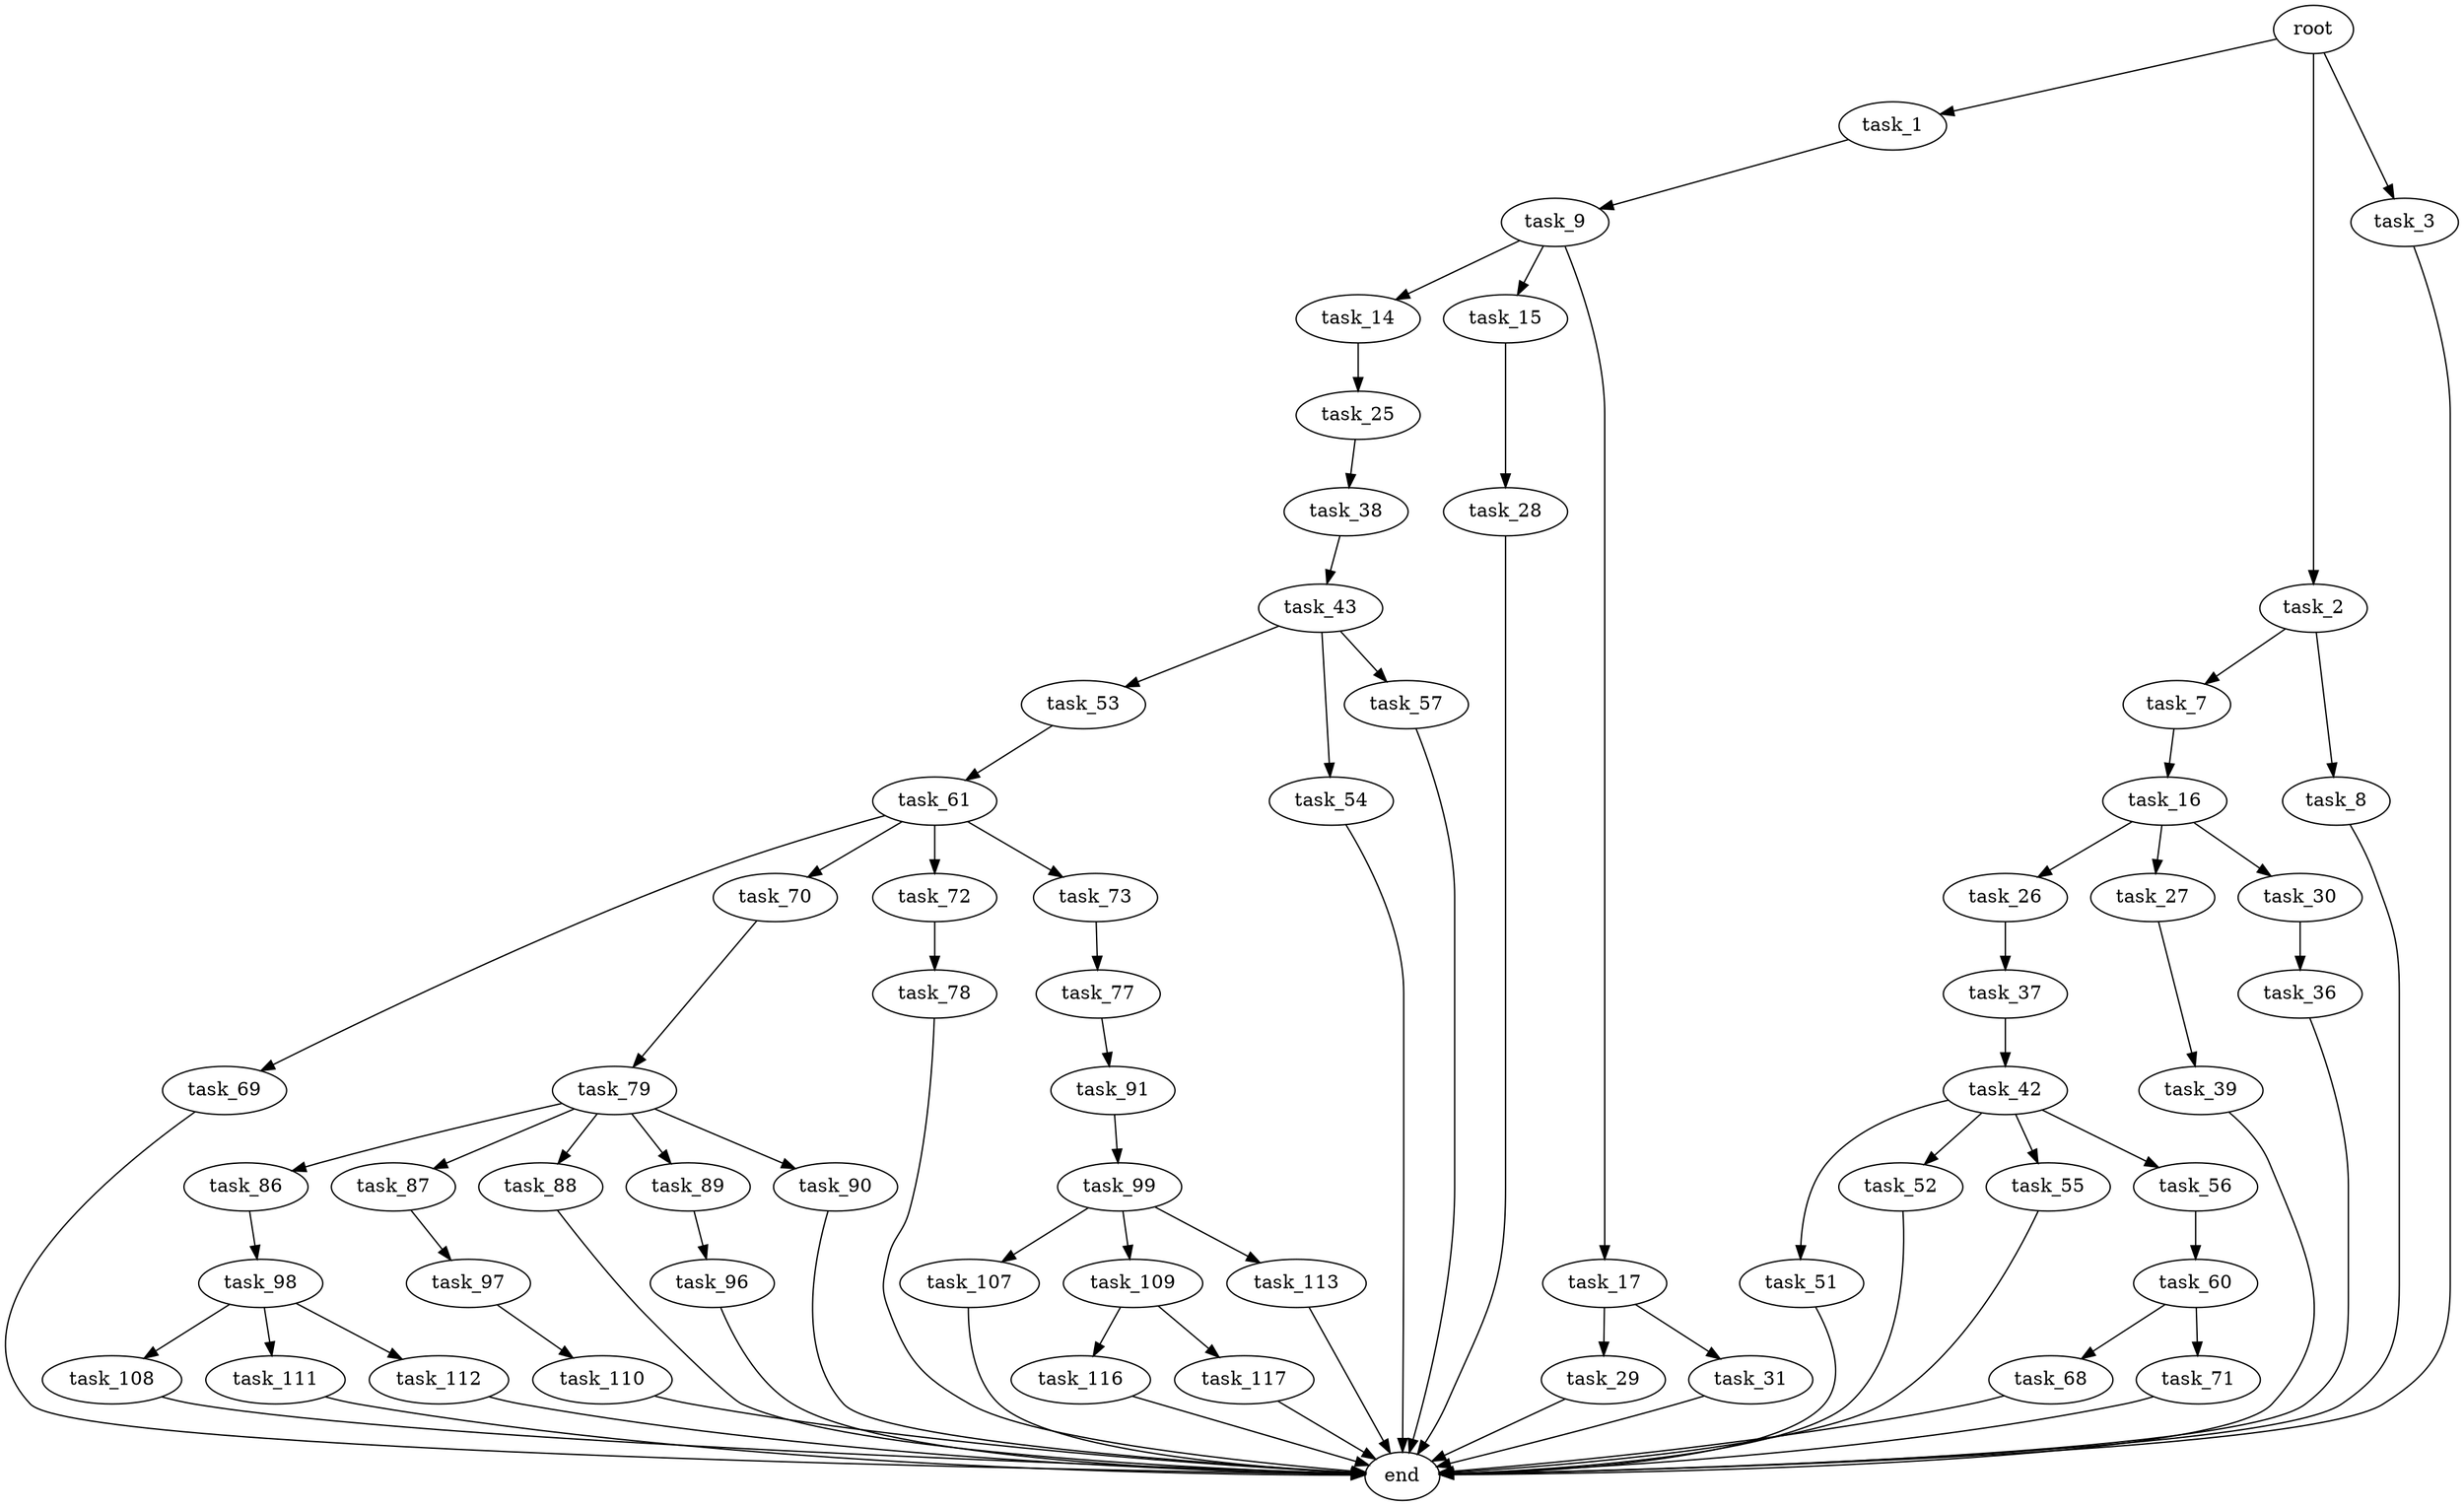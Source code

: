 digraph G {
  root [size="0.000000"];
  task_1 [size="13401602623.000000"];
  task_2 [size="134217728000.000000"];
  task_3 [size="3457851800.000000"];
  task_9 [size="8733674781.000000"];
  task_7 [size="1073741824000.000000"];
  task_8 [size="4428874478.000000"];
  end [size="0.000000"];
  task_16 [size="1681496226.000000"];
  task_14 [size="153987228230.000000"];
  task_15 [size="1073741824000.000000"];
  task_17 [size="26742912091.000000"];
  task_25 [size="28991029248.000000"];
  task_28 [size="1073741824000.000000"];
  task_26 [size="110952088723.000000"];
  task_27 [size="221177813634.000000"];
  task_30 [size="28991029248.000000"];
  task_29 [size="782757789696.000000"];
  task_31 [size="799617914952.000000"];
  task_38 [size="549755813888.000000"];
  task_37 [size="242058971047.000000"];
  task_39 [size="368293445632.000000"];
  task_36 [size="5537542893.000000"];
  task_42 [size="916847746.000000"];
  task_43 [size="147992629128.000000"];
  task_51 [size="144448296828.000000"];
  task_52 [size="28991029248.000000"];
  task_55 [size="782757789696.000000"];
  task_56 [size="209920547681.000000"];
  task_53 [size="27610918283.000000"];
  task_54 [size="231928233984.000000"];
  task_57 [size="549755813888.000000"];
  task_61 [size="625123988529.000000"];
  task_60 [size="830777682035.000000"];
  task_68 [size="57381567377.000000"];
  task_71 [size="17069128906.000000"];
  task_69 [size="24236450641.000000"];
  task_70 [size="482251408652.000000"];
  task_72 [size="488278906.000000"];
  task_73 [size="886212730.000000"];
  task_79 [size="438918992712.000000"];
  task_78 [size="5462335639.000000"];
  task_77 [size="549755813888.000000"];
  task_91 [size="83412881426.000000"];
  task_86 [size="549755813888.000000"];
  task_87 [size="5132701171.000000"];
  task_88 [size="68719476736.000000"];
  task_89 [size="134217728000.000000"];
  task_90 [size="1641714434.000000"];
  task_98 [size="9850598937.000000"];
  task_97 [size="134007379908.000000"];
  task_96 [size="782757789696.000000"];
  task_99 [size="1137832188116.000000"];
  task_110 [size="40811159953.000000"];
  task_108 [size="549755813888.000000"];
  task_111 [size="16766435838.000000"];
  task_112 [size="1415176078.000000"];
  task_107 [size="20011852662.000000"];
  task_109 [size="3636385708.000000"];
  task_113 [size="181818812065.000000"];
  task_116 [size="549755813888.000000"];
  task_117 [size="111438501111.000000"];

  root -> task_1 [size="1.000000"];
  root -> task_2 [size="1.000000"];
  root -> task_3 [size="1.000000"];
  task_1 -> task_9 [size="301989888.000000"];
  task_2 -> task_7 [size="209715200.000000"];
  task_2 -> task_8 [size="209715200.000000"];
  task_3 -> end [size="1.000000"];
  task_9 -> task_14 [size="838860800.000000"];
  task_9 -> task_15 [size="838860800.000000"];
  task_9 -> task_17 [size="838860800.000000"];
  task_7 -> task_16 [size="838860800.000000"];
  task_8 -> end [size="1.000000"];
  task_16 -> task_26 [size="75497472.000000"];
  task_16 -> task_27 [size="75497472.000000"];
  task_16 -> task_30 [size="75497472.000000"];
  task_14 -> task_25 [size="301989888.000000"];
  task_15 -> task_28 [size="838860800.000000"];
  task_17 -> task_29 [size="679477248.000000"];
  task_17 -> task_31 [size="679477248.000000"];
  task_25 -> task_38 [size="75497472.000000"];
  task_28 -> end [size="1.000000"];
  task_26 -> task_37 [size="75497472.000000"];
  task_27 -> task_39 [size="209715200.000000"];
  task_30 -> task_36 [size="75497472.000000"];
  task_29 -> end [size="1.000000"];
  task_31 -> end [size="1.000000"];
  task_38 -> task_43 [size="536870912.000000"];
  task_37 -> task_42 [size="838860800.000000"];
  task_39 -> end [size="1.000000"];
  task_36 -> end [size="1.000000"];
  task_42 -> task_51 [size="75497472.000000"];
  task_42 -> task_52 [size="75497472.000000"];
  task_42 -> task_55 [size="75497472.000000"];
  task_42 -> task_56 [size="75497472.000000"];
  task_43 -> task_53 [size="209715200.000000"];
  task_43 -> task_54 [size="209715200.000000"];
  task_43 -> task_57 [size="209715200.000000"];
  task_51 -> end [size="1.000000"];
  task_52 -> end [size="1.000000"];
  task_55 -> end [size="1.000000"];
  task_56 -> task_60 [size="209715200.000000"];
  task_53 -> task_61 [size="33554432.000000"];
  task_54 -> end [size="1.000000"];
  task_57 -> end [size="1.000000"];
  task_61 -> task_69 [size="411041792.000000"];
  task_61 -> task_70 [size="411041792.000000"];
  task_61 -> task_72 [size="411041792.000000"];
  task_61 -> task_73 [size="411041792.000000"];
  task_60 -> task_68 [size="838860800.000000"];
  task_60 -> task_71 [size="838860800.000000"];
  task_68 -> end [size="1.000000"];
  task_71 -> end [size="1.000000"];
  task_69 -> end [size="1.000000"];
  task_70 -> task_79 [size="536870912.000000"];
  task_72 -> task_78 [size="33554432.000000"];
  task_73 -> task_77 [size="33554432.000000"];
  task_79 -> task_86 [size="301989888.000000"];
  task_79 -> task_87 [size="301989888.000000"];
  task_79 -> task_88 [size="301989888.000000"];
  task_79 -> task_89 [size="301989888.000000"];
  task_79 -> task_90 [size="301989888.000000"];
  task_78 -> end [size="1.000000"];
  task_77 -> task_91 [size="536870912.000000"];
  task_91 -> task_99 [size="75497472.000000"];
  task_86 -> task_98 [size="536870912.000000"];
  task_87 -> task_97 [size="301989888.000000"];
  task_88 -> end [size="1.000000"];
  task_89 -> task_96 [size="209715200.000000"];
  task_90 -> end [size="1.000000"];
  task_98 -> task_108 [size="33554432.000000"];
  task_98 -> task_111 [size="33554432.000000"];
  task_98 -> task_112 [size="33554432.000000"];
  task_97 -> task_110 [size="134217728.000000"];
  task_96 -> end [size="1.000000"];
  task_99 -> task_107 [size="679477248.000000"];
  task_99 -> task_109 [size="679477248.000000"];
  task_99 -> task_113 [size="679477248.000000"];
  task_110 -> end [size="1.000000"];
  task_108 -> end [size="1.000000"];
  task_111 -> end [size="1.000000"];
  task_112 -> end [size="1.000000"];
  task_107 -> end [size="1.000000"];
  task_109 -> task_116 [size="75497472.000000"];
  task_109 -> task_117 [size="75497472.000000"];
  task_113 -> end [size="1.000000"];
  task_116 -> end [size="1.000000"];
  task_117 -> end [size="1.000000"];
}
